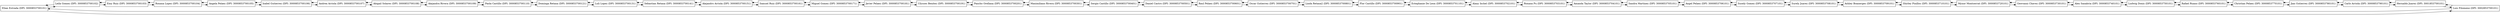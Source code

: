 digraph Clientes {
    rankdir=LR;
    node [shape=record];
    "Elian Estrada (DPI: 3000853700101)" [label="Elian Estrada (DPI: 3000853700101)"];
    "Elian Estrada (DPI: 3000853700101)" -> "Leila Gomez (DPI: 3000853700102)" ;
    "Leila Gomez (DPI: 3000853700102)" [label="Leila Gomez (DPI: 3000853700102)"];
    "Leila Gomez (DPI: 3000853700102)" -> "Emy Ruiz (DPI: 3000853700103)" ;
    "Leila Gomez (DPI: 3000853700102)" -> "Elian Estrada (DPI: 3000853700101)" ;
    "Emy Ruiz (DPI: 3000853700103)" [label="Emy Ruiz (DPI: 3000853700103)"];
    "Emy Ruiz (DPI: 3000853700103)" -> "Roxana Lopez (DPI: 3000853700104)" ;
    "Emy Ruiz (DPI: 3000853700103)" -> "Leila Gomez (DPI: 3000853700102)" ;
    "Roxana Lopez (DPI: 3000853700104)" [label="Roxana Lopez (DPI: 3000853700104)"];
    "Roxana Lopez (DPI: 3000853700104)" -> "Angela Pelaez (DPI: 3000853700105)" ;
    "Roxana Lopez (DPI: 3000853700104)" -> "Emy Ruiz (DPI: 3000853700103)" ;
    "Angela Pelaez (DPI: 3000853700105)" [label="Angela Pelaez (DPI: 3000853700105)"];
    "Angela Pelaez (DPI: 3000853700105)" -> "Isabel Gutierrez (DPI: 3000853700106)" ;
    "Angela Pelaez (DPI: 3000853700105)" -> "Roxana Lopez (DPI: 3000853700104)" ;
    "Isabel Gutierrez (DPI: 3000853700106)" [label="Isabel Gutierrez (DPI: 3000853700106)"];
    "Isabel Gutierrez (DPI: 3000853700106)" -> "Andrea Arriola (DPI: 3000853700107)" ;
    "Isabel Gutierrez (DPI: 3000853700106)" -> "Angela Pelaez (DPI: 3000853700105)" ;
    "Andrea Arriola (DPI: 3000853700107)" [label="Andrea Arriola (DPI: 3000853700107)"];
    "Andrea Arriola (DPI: 3000853700107)" -> "Abigail Solares (DPI: 3000853700108)" ;
    "Andrea Arriola (DPI: 3000853700107)" -> "Isabel Gutierrez (DPI: 3000853700106)" ;
    "Abigail Solares (DPI: 3000853700108)" [label="Abigail Solares (DPI: 3000853700108)"];
    "Abigail Solares (DPI: 3000853700108)" -> "Alejandra Rivera (DPI: 3000853700109)" ;
    "Abigail Solares (DPI: 3000853700108)" -> "Andrea Arriola (DPI: 3000853700107)" ;
    "Alejandra Rivera (DPI: 3000853700109)" [label="Alejandra Rivera (DPI: 3000853700109)"];
    "Alejandra Rivera (DPI: 3000853700109)" -> "Paola Castillo (DPI: 3000853700110)" ;
    "Alejandra Rivera (DPI: 3000853700109)" -> "Abigail Solares (DPI: 3000853700108)" ;
    "Paola Castillo (DPI: 3000853700110)" [label="Paola Castillo (DPI: 3000853700110)"];
    "Paola Castillo (DPI: 3000853700110)" -> "Dominga Retana (DPI: 3000853700121)" ;
    "Paola Castillo (DPI: 3000853700110)" -> "Alejandra Rivera (DPI: 3000853700109)" ;
    "Dominga Retana (DPI: 3000853700121)" [label="Dominga Retana (DPI: 3000853700121)"];
    "Dominga Retana (DPI: 3000853700121)" -> "Luli Lopez (DPI: 3000853700131)" ;
    "Dominga Retana (DPI: 3000853700121)" -> "Paola Castillo (DPI: 3000853700110)" ;
    "Luli Lopez (DPI: 3000853700131)" [label="Luli Lopez (DPI: 3000853700131)"];
    "Luli Lopez (DPI: 3000853700131)" -> "Sebastian Retana (DPI: 3000853700141)" ;
    "Luli Lopez (DPI: 3000853700131)" -> "Dominga Retana (DPI: 3000853700121)" ;
    "Sebastian Retana (DPI: 3000853700141)" [label="Sebastian Retana (DPI: 3000853700141)"];
    "Sebastian Retana (DPI: 3000853700141)" -> "Alejandro Arriola (DPI: 3000853700151)" ;
    "Sebastian Retana (DPI: 3000853700141)" -> "Luli Lopez (DPI: 3000853700131)" ;
    "Alejandro Arriola (DPI: 3000853700151)" [label="Alejandro Arriola (DPI: 3000853700151)"];
    "Alejandro Arriola (DPI: 3000853700151)" -> "Samuel Ruiz (DPI: 3000853700161)" ;
    "Alejandro Arriola (DPI: 3000853700151)" -> "Sebastian Retana (DPI: 3000853700141)" ;
    "Samuel Ruiz (DPI: 3000853700161)" [label="Samuel Ruiz (DPI: 3000853700161)"];
    "Samuel Ruiz (DPI: 3000853700161)" -> "Miguel Gomez (DPI: 3000853700171)" ;
    "Samuel Ruiz (DPI: 3000853700161)" -> "Alejandro Arriola (DPI: 3000853700151)" ;
    "Miguel Gomez (DPI: 3000853700171)" [label="Miguel Gomez (DPI: 3000853700171)"];
    "Miguel Gomez (DPI: 3000853700171)" -> "Javier Pelaez (DPI: 3000853700181)" ;
    "Miguel Gomez (DPI: 3000853700171)" -> "Samuel Ruiz (DPI: 3000853700161)" ;
    "Javier Pelaez (DPI: 3000853700181)" [label="Javier Pelaez (DPI: 3000853700181)"];
    "Javier Pelaez (DPI: 3000853700181)" -> "Ulysses Benitez (DPI: 3000853700191)" ;
    "Javier Pelaez (DPI: 3000853700181)" -> "Miguel Gomez (DPI: 3000853700171)" ;
    "Ulysses Benitez (DPI: 3000853700191)" [label="Ulysses Benitez (DPI: 3000853700191)"];
    "Ulysses Benitez (DPI: 3000853700191)" -> "Pancho Orellana (DPI: 3000853700201)" ;
    "Ulysses Benitez (DPI: 3000853700191)" -> "Javier Pelaez (DPI: 3000853700181)" ;
    "Pancho Orellana (DPI: 3000853700201)" [label="Pancho Orellana (DPI: 3000853700201)"];
    "Pancho Orellana (DPI: 3000853700201)" -> "Maximiliano Rivera (DPI: 3000853700301)" ;
    "Pancho Orellana (DPI: 3000853700201)" -> "Ulysses Benitez (DPI: 3000853700191)" ;
    "Maximiliano Rivera (DPI: 3000853700301)" [label="Maximiliano Rivera (DPI: 3000853700301)"];
    "Maximiliano Rivera (DPI: 3000853700301)" -> "Sergio Castillo (DPI: 3000853700401)" ;
    "Maximiliano Rivera (DPI: 3000853700301)" -> "Pancho Orellana (DPI: 3000853700201)" ;
    "Sergio Castillo (DPI: 3000853700401)" [label="Sergio Castillo (DPI: 3000853700401)"];
    "Sergio Castillo (DPI: 3000853700401)" -> "Daniel Castro (DPI: 3000853700501)" ;
    "Sergio Castillo (DPI: 3000853700401)" -> "Maximiliano Rivera (DPI: 3000853700301)" ;
    "Daniel Castro (DPI: 3000853700501)" [label="Daniel Castro (DPI: 3000853700501)"];
    "Daniel Castro (DPI: 3000853700501)" -> "Raul Pelaez (DPI: 3000853700601)" ;
    "Daniel Castro (DPI: 3000853700501)" -> "Sergio Castillo (DPI: 3000853700401)" ;
    "Raul Pelaez (DPI: 3000853700601)" [label="Raul Pelaez (DPI: 3000853700601)"];
    "Raul Pelaez (DPI: 3000853700601)" -> "Oscar Gutierrez (DPI: 3000853700701)" ;
    "Raul Pelaez (DPI: 3000853700601)" -> "Daniel Castro (DPI: 3000853700501)" ;
    "Oscar Gutierrez (DPI: 3000853700701)" [label="Oscar Gutierrez (DPI: 3000853700701)"];
    "Oscar Gutierrez (DPI: 3000853700701)" -> "Linda Retana2 (DPI: 3000853700801)" ;
    "Oscar Gutierrez (DPI: 3000853700701)" -> "Raul Pelaez (DPI: 3000853700601)" ;
    "Linda Retana2 (DPI: 3000853700801)" [label="Linda Retana2 (DPI: 3000853700801)"];
    "Linda Retana2 (DPI: 3000853700801)" -> "Flor Castillo (DPI: 3000853700901)" ;
    "Linda Retana2 (DPI: 3000853700801)" -> "Oscar Gutierrez (DPI: 3000853700701)" ;
    "Flor Castillo (DPI: 3000853700901)" [label="Flor Castillo (DPI: 3000853700901)"];
    "Flor Castillo (DPI: 3000853700901)" -> "Estephanie De Leon (DPI: 3000853701101)" ;
    "Flor Castillo (DPI: 3000853700901)" -> "Linda Retana2 (DPI: 3000853700801)" ;
    "Estephanie De Leon (DPI: 3000853701101)" [label="Estephanie De Leon (DPI: 3000853701101)"];
    "Estephanie De Leon (DPI: 3000853701101)" -> "Alany Ixchel (DPI: 3000853702101)" ;
    "Estephanie De Leon (DPI: 3000853701101)" -> "Flor Castillo (DPI: 3000853700901)" ;
    "Alany Ixchel (DPI: 3000853702101)" [label="Alany Ixchel (DPI: 3000853702101)"];
    "Alany Ixchel (DPI: 3000853702101)" -> "Roxana Pu (DPI: 3000853703101)" ;
    "Alany Ixchel (DPI: 3000853702101)" -> "Estephanie De Leon (DPI: 3000853701101)" ;
    "Roxana Pu (DPI: 3000853703101)" [label="Roxana Pu (DPI: 3000853703101)"];
    "Roxana Pu (DPI: 3000853703101)" -> "Amanda Taylor (DPI: 3000853704101)" ;
    "Roxana Pu (DPI: 3000853703101)" -> "Alany Ixchel (DPI: 3000853702101)" ;
    "Amanda Taylor (DPI: 3000853704101)" [label="Amanda Taylor (DPI: 3000853704101)"];
    "Amanda Taylor (DPI: 3000853704101)" -> "Sandra Martinez (DPI: 3000853705101)" ;
    "Amanda Taylor (DPI: 3000853704101)" -> "Roxana Pu (DPI: 3000853703101)" ;
    "Sandra Martinez (DPI: 3000853705101)" [label="Sandra Martinez (DPI: 3000853705101)"];
    "Sandra Martinez (DPI: 3000853705101)" -> "Angel Pelaez (DPI: 3000853706101)" ;
    "Sandra Martinez (DPI: 3000853705101)" -> "Amanda Taylor (DPI: 3000853704101)" ;
    "Angel Pelaez (DPI: 3000853706101)" [label="Angel Pelaez (DPI: 3000853706101)"];
    "Angel Pelaez (DPI: 3000853706101)" -> "Susely Gomez (DPI: 3000853707101)" ;
    "Angel Pelaez (DPI: 3000853706101)" -> "Sandra Martinez (DPI: 3000853705101)" ;
    "Susely Gomez (DPI: 3000853707101)" [label="Susely Gomez (DPI: 3000853707101)"];
    "Susely Gomez (DPI: 3000853707101)" -> "Surely Juarez (DPI: 3000853708101)" ;
    "Susely Gomez (DPI: 3000853707101)" -> "Angel Pelaez (DPI: 3000853706101)" ;
    "Surely Juarez (DPI: 3000853708101)" [label="Surely Juarez (DPI: 3000853708101)"];
    "Surely Juarez (DPI: 3000853708101)" -> "Ashley Boanerges (DPI: 3000853709101)" ;
    "Surely Juarez (DPI: 3000853708101)" -> "Susely Gomez (DPI: 3000853707101)" ;
    "Ashley Boanerges (DPI: 3000853709101)" [label="Ashley Boanerges (DPI: 3000853709101)"];
    "Ashley Boanerges (DPI: 3000853709101)" -> "Shirley Pinillos (DPI: 3000853710101)" ;
    "Ashley Boanerges (DPI: 3000853709101)" -> "Surely Juarez (DPI: 3000853708101)" ;
    "Shirley Pinillos (DPI: 3000853710101)" [label="Shirley Pinillos (DPI: 3000853710101)"];
    "Shirley Pinillos (DPI: 3000853710101)" -> "Mynor Montserrat (DPI: 3000853720101)" ;
    "Shirley Pinillos (DPI: 3000853710101)" -> "Ashley Boanerges (DPI: 3000853709101)" ;
    "Mynor Montserrat (DPI: 3000853720101)" [label="Mynor Montserrat (DPI: 3000853720101)"];
    "Mynor Montserrat (DPI: 3000853720101)" -> "Geovanni Chavez (DPI: 3000853730101)" ;
    "Mynor Montserrat (DPI: 3000853720101)" -> "Shirley Pinillos (DPI: 3000853710101)" ;
    "Geovanni Chavez (DPI: 3000853730101)" [label="Geovanni Chavez (DPI: 3000853730101)"];
    "Geovanni Chavez (DPI: 3000853730101)" -> "Alex Sanabria (DPI: 3000853740101)" ;
    "Geovanni Chavez (DPI: 3000853730101)" -> "Mynor Montserrat (DPI: 3000853720101)" ;
    "Alex Sanabria (DPI: 3000853740101)" [label="Alex Sanabria (DPI: 3000853740101)"];
    "Alex Sanabria (DPI: 3000853740101)" -> "Ludwig Donis (DPI: 3000853750101)" ;
    "Alex Sanabria (DPI: 3000853740101)" -> "Geovanni Chavez (DPI: 3000853730101)" ;
    "Ludwig Donis (DPI: 3000853750101)" [label="Ludwig Donis (DPI: 3000853750101)"];
    "Ludwig Donis (DPI: 3000853750101)" -> "Rafael Ruano (DPI: 3000853760101)" ;
    "Ludwig Donis (DPI: 3000853750101)" -> "Alex Sanabria (DPI: 3000853740101)" ;
    "Rafael Ruano (DPI: 3000853760101)" [label="Rafael Ruano (DPI: 3000853760101)"];
    "Rafael Ruano (DPI: 3000853760101)" -> "Christian Pelaez (DPI: 3000853770101)" ;
    "Rafael Ruano (DPI: 3000853760101)" -> "Ludwig Donis (DPI: 3000853750101)" ;
    "Christian Pelaez (DPI: 3000853770101)" [label="Christian Pelaez (DPI: 3000853770101)"];
    "Christian Pelaez (DPI: 3000853770101)" -> "Jian Gutierrez (DPI: 3000853780101)" ;
    "Christian Pelaez (DPI: 3000853770101)" -> "Rafael Ruano (DPI: 3000853760101)" ;
    "Jian Gutierrez (DPI: 3000853780101)" [label="Jian Gutierrez (DPI: 3000853780101)"];
    "Jian Gutierrez (DPI: 3000853780101)" -> "Carlo Arriola (DPI: 3000853790101)" ;
    "Jian Gutierrez (DPI: 3000853780101)" -> "Christian Pelaez (DPI: 3000853770101)" ;
    "Carlo Arriola (DPI: 3000853790101)" [label="Carlo Arriola (DPI: 3000853790101)"];
    "Carlo Arriola (DPI: 3000853790101)" -> "Hernaldo Juarez (DPI: 3001853700101)" ;
    "Carlo Arriola (DPI: 3000853790101)" -> "Jian Gutierrez (DPI: 3000853780101)" ;
    "Hernaldo Juarez (DPI: 3001853700101)" [label="Hernaldo Juarez (DPI: 3001853700101)"];
    "Hernaldo Juarez (DPI: 3001853700101)" -> "Luis Filomeno (DPI: 3002853700101)" ;
    "Hernaldo Juarez (DPI: 3001853700101)" -> "Carlo Arriola (DPI: 3000853790101)" ;
    "Luis Filomeno (DPI: 3002853700101)" [label="Luis Filomeno (DPI: 3002853700101)"];
    "Luis Filomeno (DPI: 3002853700101)" -> "Hernaldo Juarez (DPI: 3001853700101)" ;
    "Elian Estrada (DPI: 3000853700101)" -> "Luis Filomeno (DPI: 3002853700101)" ;
    "Luis Filomeno (DPI: 3002853700101)" -> "Elian Estrada (DPI: 3000853700101)" ;
}
